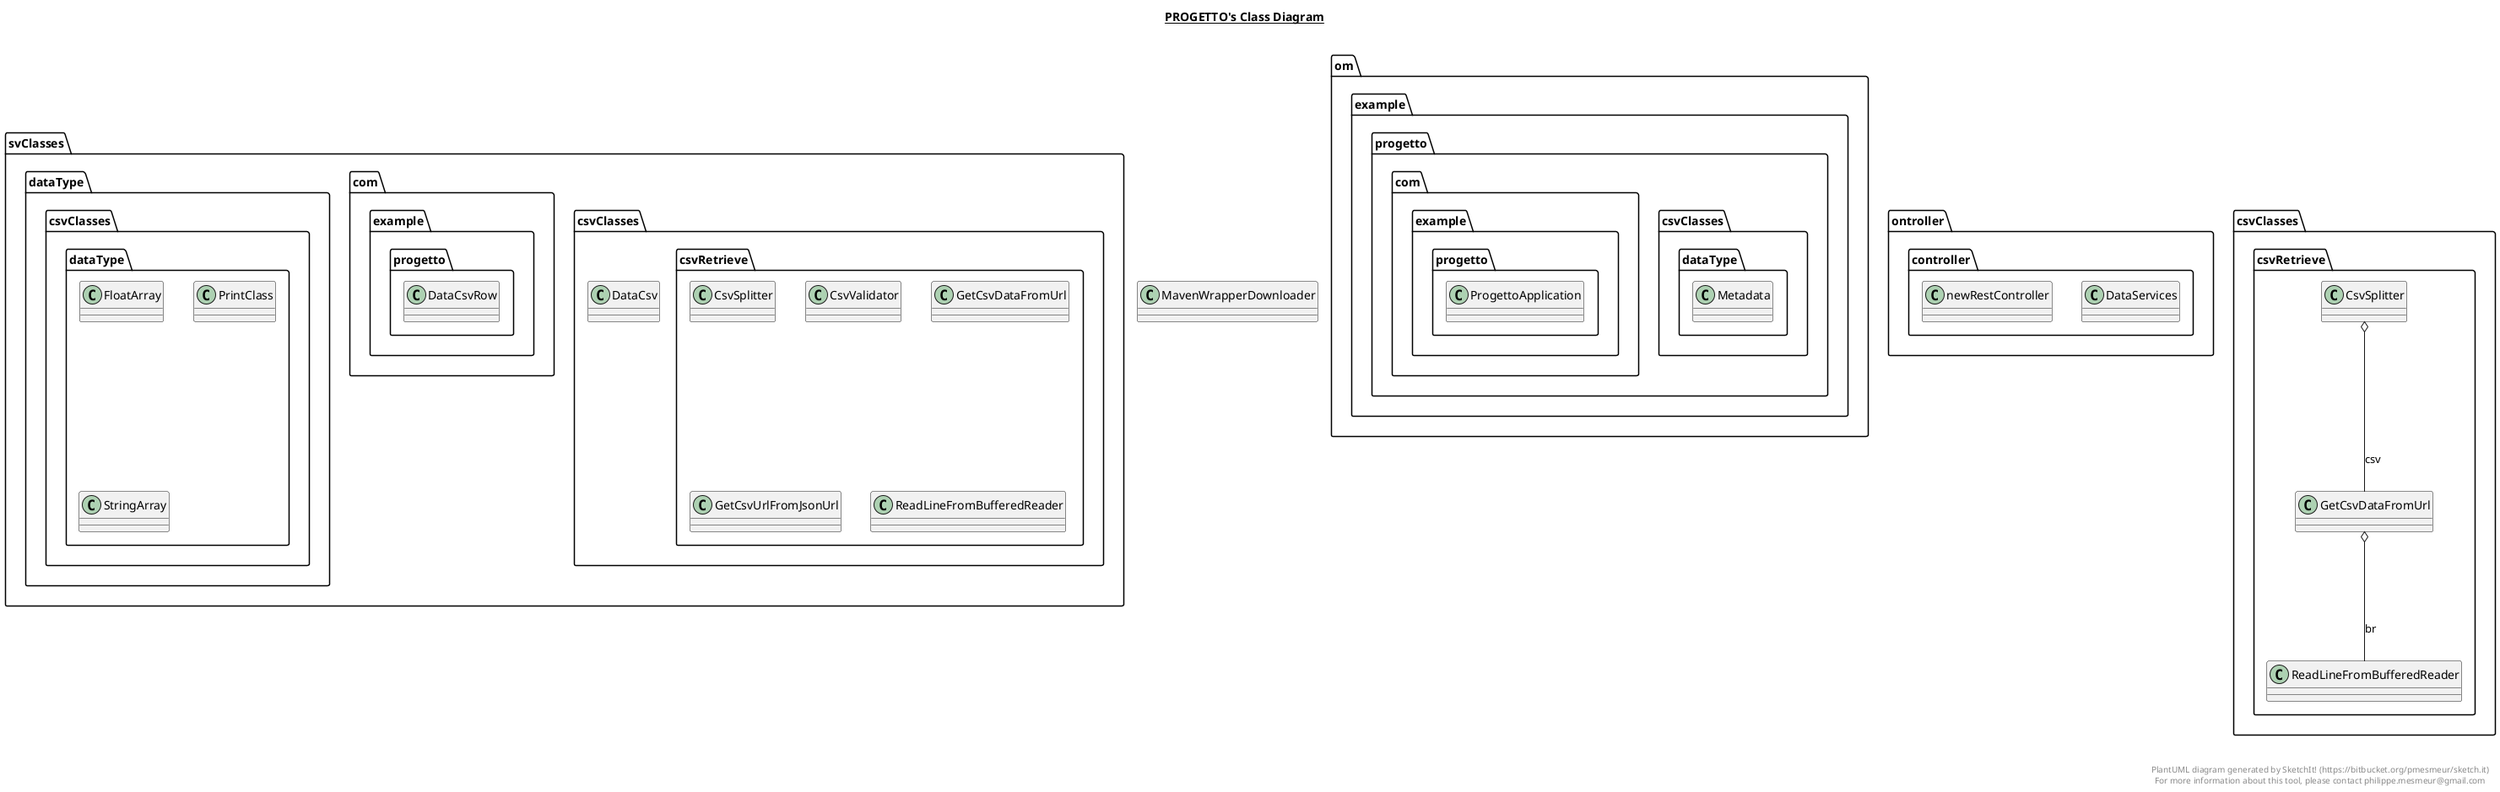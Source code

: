 @startuml

title __PROGETTO's Class Diagram__\n

    class MavenWrapperDownloader {
    }

  


    namespace om.example.progetto {
      class csvClasses.dataType.Metadata {
      }
    }

    namespace om.example.progetto {
      class com.example.progetto.ProgettoApplication {
      }
    }

    namespace ontroller {
      class controller.DataServices {
      }
    }

    namespace ontroller {
      class controller.newRestController {
      }
    }

    namespace svClasses {
      class csvClasses.csvRetrieve.CsvSplitter {
      }
    }

    namespace svClasses {
      class csvClasses.csvRetrieve.CsvValidator {
      }
    }

    namespace svClasses {
      class csvClasses.DataCsv {
      }
    }

    namespace svClasses {
      class com.example.progetto.DataCsvRow {
      }
    }

    namespace svClasses {
      class csvClasses.csvRetrieve.GetCsvDataFromUrl {
      }
    }

    namespace svClasses {
      class csvClasses.csvRetrieve.GetCsvUrlFromJsonUrl {
      }
    }

    namespace svClasses {
      class csvClasses.csvRetrieve.ReadLineFromBufferedReader {
      }
    }

    namespace svClasses {
      namespace dataType {
        class csvClasses.dataType.FloatArray {
        }
      }
    }

    namespace svClasses {
      namespace dataType {
        class csvClasses.dataType.PrintClass {
        }
      }
    }

    namespace svClasses {
      namespace dataType {
        class csvClasses.dataType.StringArray {
        }
      }
    }

  

  csvClasses.csvRetrieve.CsvSplitter o-- csvClasses.csvRetrieve.GetCsvDataFromUrl : csv
  csvClasses.csvRetrieve.GetCsvDataFromUrl o-- csvClasses.csvRetrieve.ReadLineFromBufferedReader : br


right footer


PlantUML diagram generated by SketchIt! (https://bitbucket.org/pmesmeur/sketch.it)
For more information about this tool, please contact philippe.mesmeur@gmail.com
endfooter

@enduml
